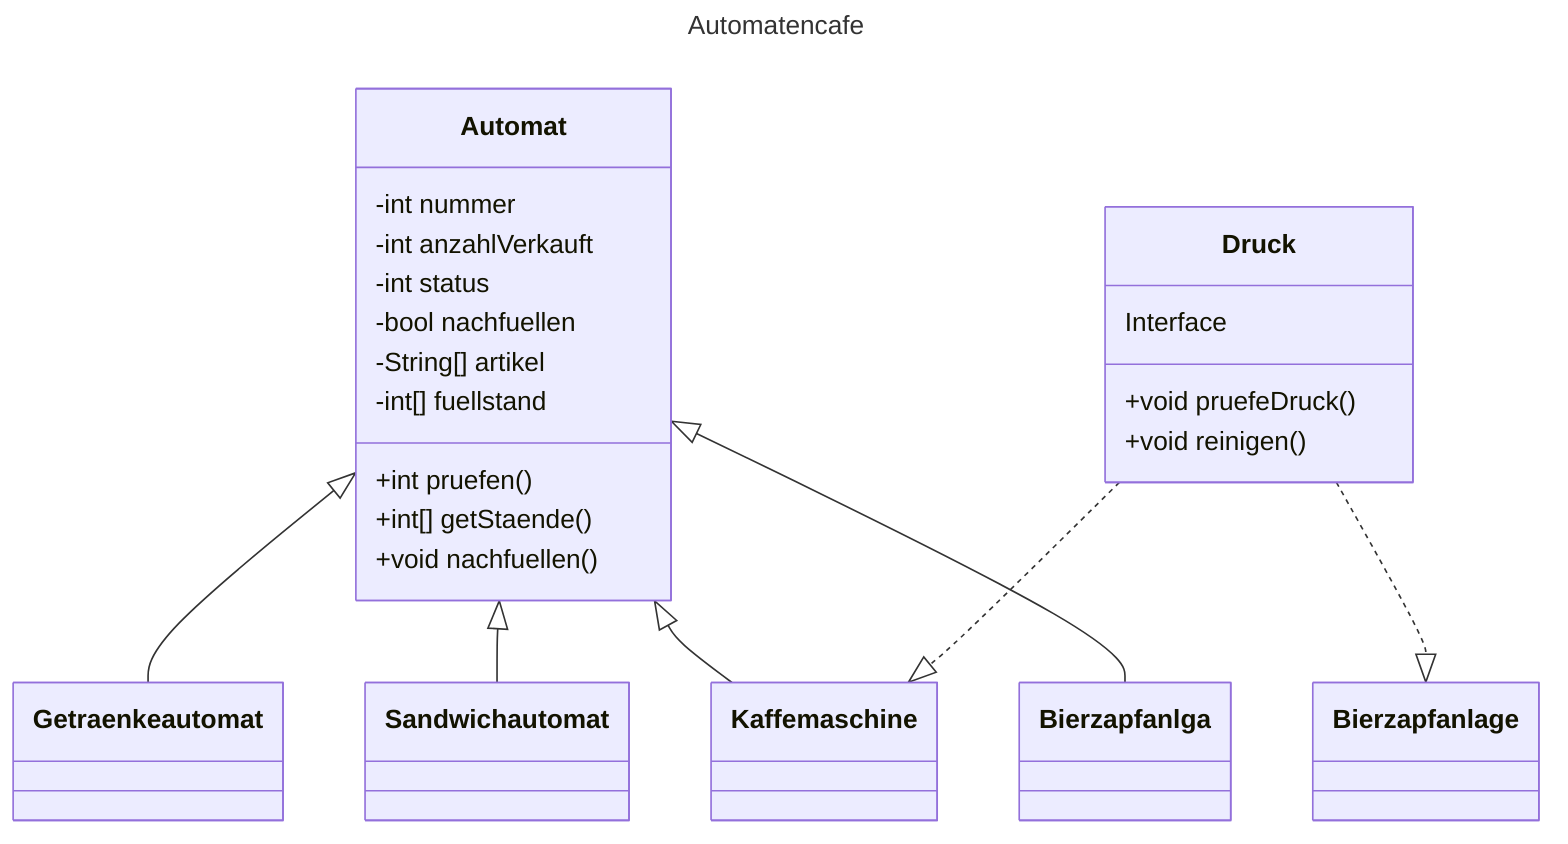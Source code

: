 --- 
title: Automatencafe
---
classDiagram
class Automat{
	-int nummer
	-int anzahlVerkauft
	-int status
	-bool nachfuellen
	-String[] artikel
	-int[] fuellstand
	+int pruefen()
	+int[] getStaende()
	+void nachfuellen()
}
class Getraenkeautomat{
	
}
class Kaffemaschine{
	
}
class Sandwichautomat{
	
}
class Bierzapfanlage {
	
}
class Druck{
	Interface
	+void pruefeDruck()
	+void reinigen()
}
Automat <|-- Getraenkeautomat
Automat <|-- Sandwichautomat
Automat <|-- Kaffemaschine
Automat <|-- Bierzapfanlga
Druck ..|> Kaffemaschine
Druck ..|> Bierzapfanlage